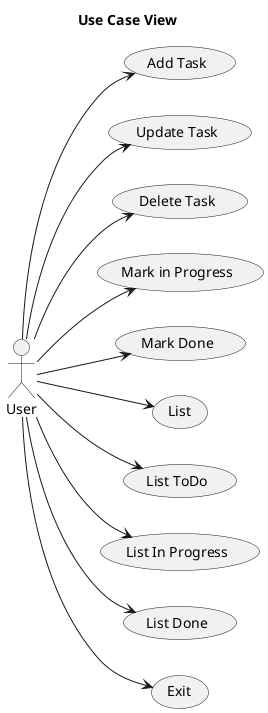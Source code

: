 @startuml UseCases
left to right direction
title Use Case View

actor User
usecase "Add Task" as UC01
usecase "Update Task" as UC02
usecase "Delete Task" as UC03
usecase "Mark in Progress" as UC04
usecase "Mark Done" as UC05
usecase "List" as UC06
usecase "List ToDo" as UC07
usecase "List In Progress" as UC08
usecase "List Done" as UC09
usecase "Exit" as UC10

User --> UC01
User --> UC02
User --> UC03
User --> UC04
User --> UC05
User --> UC06
User --> UC07
User --> UC08
User --> UC09
User --> UC10
@enduml

@startuml Add Task Specification
title Add Task Specification

state " " as A
state " " as B
state " " as D
state " " as E
state " " as F
state isValid <<choice>>

[*] --> APPLICATION_STARTED
    APPLICATION_STARTED --> A : user requests to execute a add task command
    A --> B : system allows to enter the command and\n allows to request execute add task command
    B --> isValid : user enter add task command and\n requests to execute
        note on link
            task-cli add "Buy groceries"
        endnote
        isValid --> D : [yes]
        D --> [*] : systen display a success message
            note on link
                the command was successfully executed
            endnote
    isValid --> E : [not]
    E --> F : system display a error message
        note on link
            the command could not be executed
            errors:
                - The command does not exist
                - the “add task “ command must have an argument “description”
                - the description cannot be empty or blank space
        endnote
    F --> [*]
@enduml

@startuml Update Task Specification
title Update Task Specification

state " " as A
state " " as B
state " " as BA
state " " as D
state " " as E
state " " as F
state isValid <<choice>>

[*] --> APPLICATION_STARTED
    APPLICATION_STARTED --> A : user requests to execute update task command
    A --> B : system allows to enter the command and\n allows to request execute update task command
    B --> BA : user enter update task command and\n requests to execute
        note on link
            task-cli update 1 "Buy groceries and cook dinner"
        endnote
    BA --> isValid : [isValid]
        isValid --> C : [yes]
        C --> [*] : system display a success message
    isValid --> D : [not]
    D --> F : system displays a error message
        note on link
            errors:
                - The command does not exist
                - The update command must have an "id" argument 
                        and a "description" argument
                - The task with the "id = 1" does not exist
        endnote
    F --> [*]    
@enduml

@startuml Delete Task Specification
title Delete Task Specification

state " " as A
state " " as B
state " " as C
state " " as D
state " " as E
state " " as F
state isValid <<choice>>
state exists <<choice>>

[*] --> APPLICATION_STARTED
    APPLICATION_STARTED --> A : user requests to execute delete task command
    A --> B : system allows to enter the command and\n allows to request execute delete task command
    B --> C : user enter delete task command and\n requests to execute
        note on link
            task-cli delete 1
        endnote
    C --> isValid : [the command exists and does it have an id argument??]
        isValid --> exists : [yes]\n [the task exists??]
            exists --> D : [yes]
            D --> F : the system displays a success message
        exists --> F : the system displays a message "task not found" 
    isValid --> E : system display a error message
    note on link
        - The command does not exist
        - the update command must have an "id" argument
    endnote
    E --> F
F --> [*]
@enduml

@startuml Mark in progress Specification
title Mark in progress Specification

state " " as A
state " " as B
state " " as C
state " " as E
state " " as F
state isValid <<choice>>
state exists <<choice>>

[*] --> APPLICATION_STARTED
    APPLICATION_STARTED --> A : user requests to execute mark in progress command
    A --> B : system allows to enter the command and\n allows to request execute mark in progress command
    B --> C : user enter mark in progress command and\n requests to execute
        note on link
            task-cli > mark-in-progress 1
        endnote
    C --> isValid : [is valid when: the command exists and it hava an id argument]
        isValid --> exists : [yes]\n [Does the task exist?]
            exists --> E 
            E --> F : [yes]\n the system display a success message
        exists --> F : the system displaya message "task not found"
    isValid --> F : [not]\n the system display an error message
        note on link
            errors:
            - The command does not exist
            - the mark in progress command must have an "id" argument
        endnote
F --> [*]
@enduml

@startuml Mark done Specification
title Mark done Specification

state " " as A
state " " as B
state " " as C
state " " as D
state " " as E
state isValid <<choice>>
state exists <<choice>>

[*] --> APPLICATION_STARTED
    APPLICATION_STARTED --> A : user requests to execute mark done command
    A --> B : system allows to enter the command and\n allows to request execute mark done command
    B --> C : user enter done progress command and\n requests to execute
        note on link
            task-cli > mark-done 1
        endnote
    C --> isValid : [is valid when the command exists and it have an id argument]
        isValid --> exists : yes\n [does the task exist?]
            exists --> D : yes\n the system display a success message
        exists --> D : no\n system display a message "task not found"
    isValid --> E : not\n 
    E --> D : system display an error message
        note on link
            errors:
            - The command does not exist
            - the mark in progress command must have an "id" argument
        endnote
D --> [*]
@enduml
